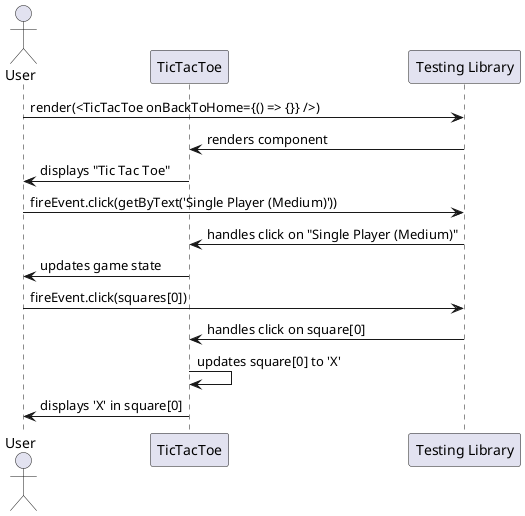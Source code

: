 
@startuml
actor User
participant "TicTacToe" as TTT
participant "Testing Library" as TL

User -> TL : render(<TicTacToe onBackToHome={() => {}} />)
TL -> TTT : renders component
TTT -> User : displays "Tic Tac Toe"

User -> TL : fireEvent.click(getByText('Single Player (Medium)'))
TL -> TTT : handles click on "Single Player (Medium)"
TTT -> User : updates game state

User -> TL : fireEvent.click(squares[0])
TL -> TTT : handles click on square[0]
TTT -> TTT : updates square[0] to 'X'
TTT -> User : displays 'X' in square[0]

@enduml
